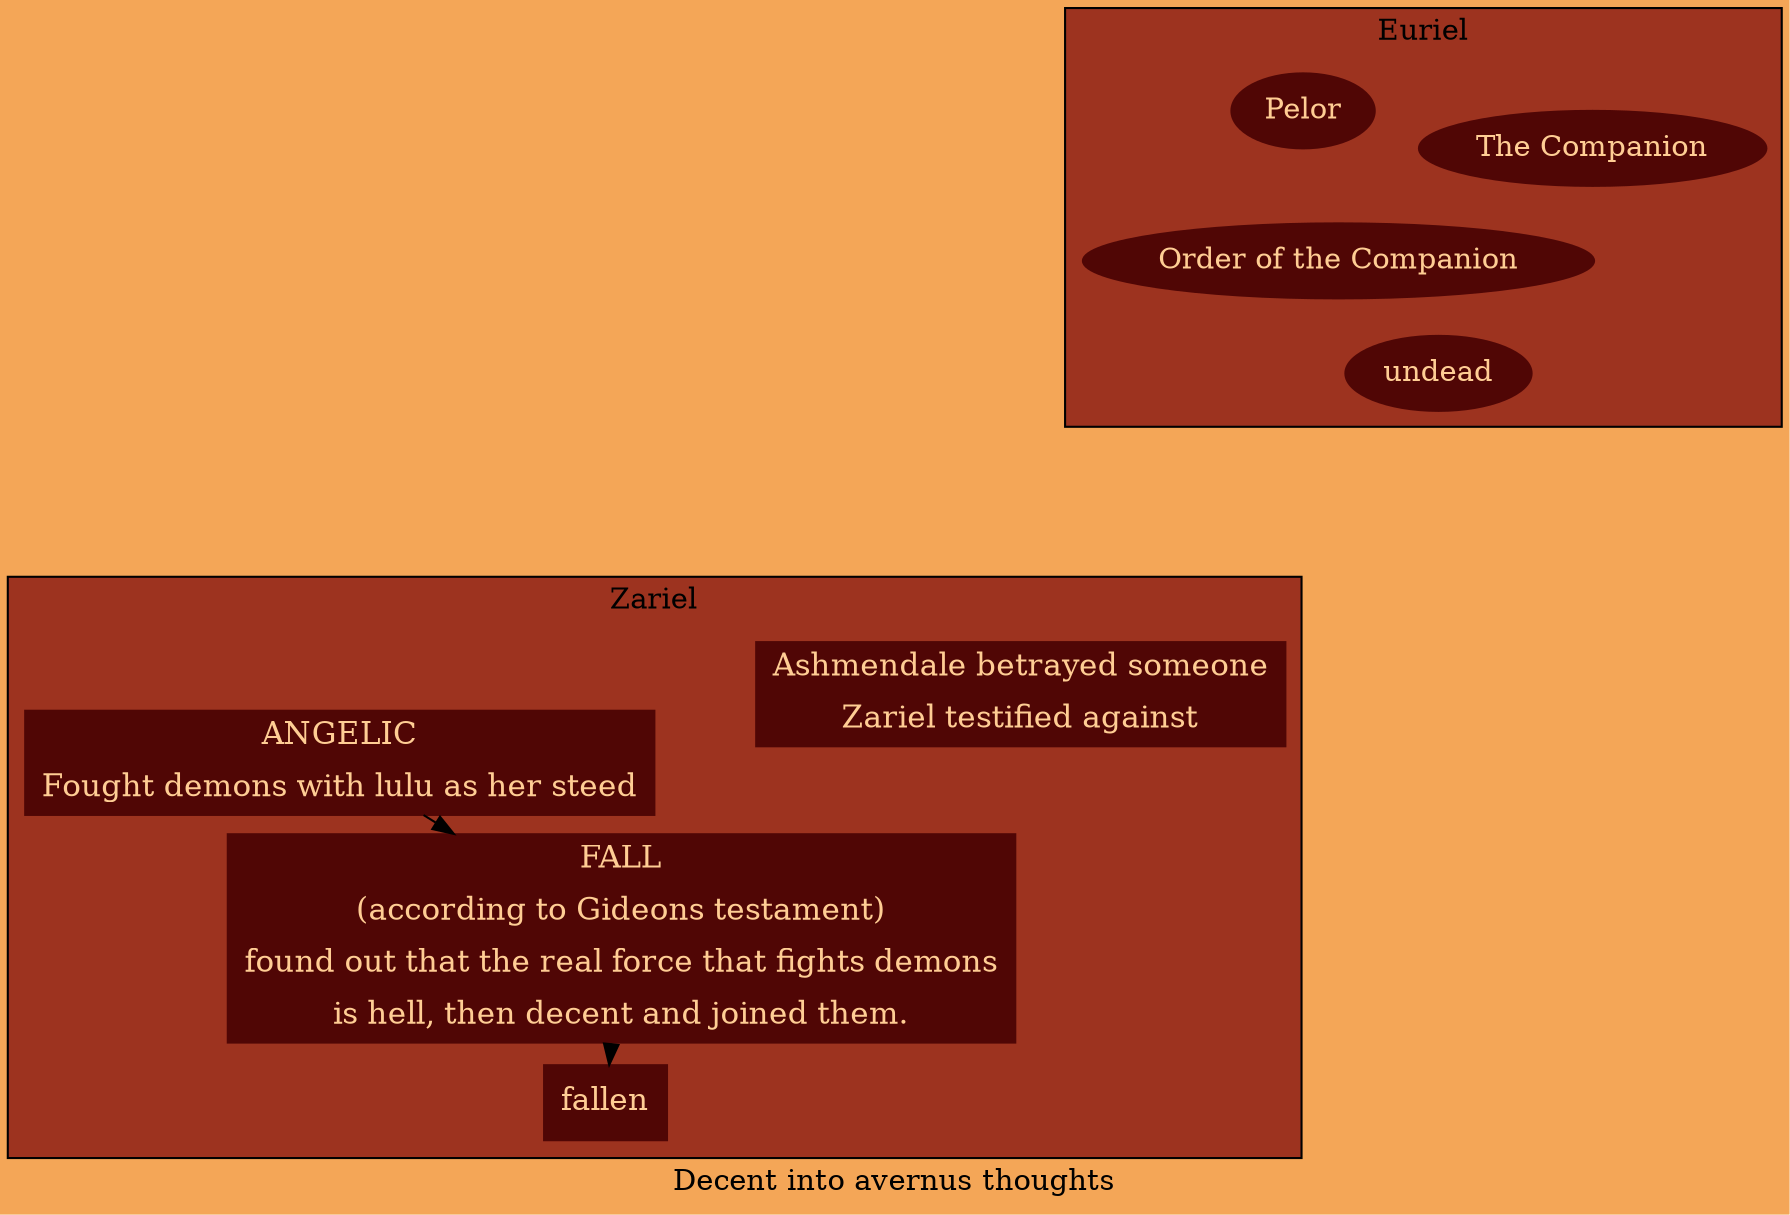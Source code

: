 digraph graphs {
layout=fdp
label = "Decent into avernus thoughts"
bgcolor="#f4a657"
node [style = filled, color="#9d331f", fontcolor="#ffcd94"];



	subgraph cluster0 { 
	node [style = filled, color="#500605", fontcolor="#ffcd94"];
	bgcolor="#9d331f"
	label="Euriel"

	companion [label="Order of the Companion"]
	undead
	Pelor
	c_sun [label="The Companion"]


    {rank = "same";  }
    }

	subgraph cluster1 { 
	node [style = filled, color="#500605", fontcolor="#ffcd94", shape="record", fontsize="15"];
	label="Zariel"
	bgcolor="#9d331f"

	angelic [label="{ANGELIC | Fought demons with lulu as her steed}"]
	betrayal [label="{Ashmendale betrayed someone | Zariel testified against}"]
	fall [label="{FALL | (according to Gideons testament) | found out that the real force that fights demons| is hell, then decent and joined them.}"]
    {rank = "same"; angelic -> fall -> fallen }
    }

}
